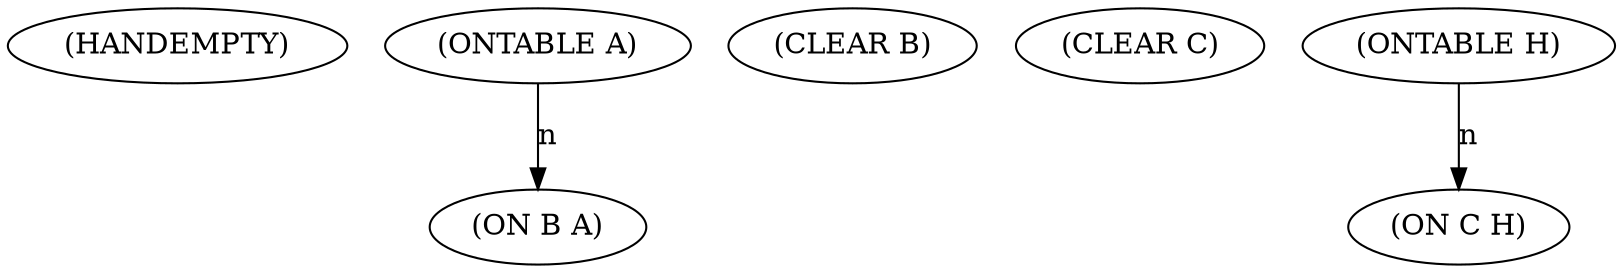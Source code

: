 digraph L {
23 [label="(HANDEMPTY)"];
27 [label="(ON B A)"];
22 [label="(CLEAR B)"];
24 [label="(CLEAR C)"];
28 [label="(ON C H)"];
26 [label="(ONTABLE A)"];
25 [label="(ONTABLE H)"];
26 -> 27 [label="n"];
25 -> 28 [label="n"];
}
